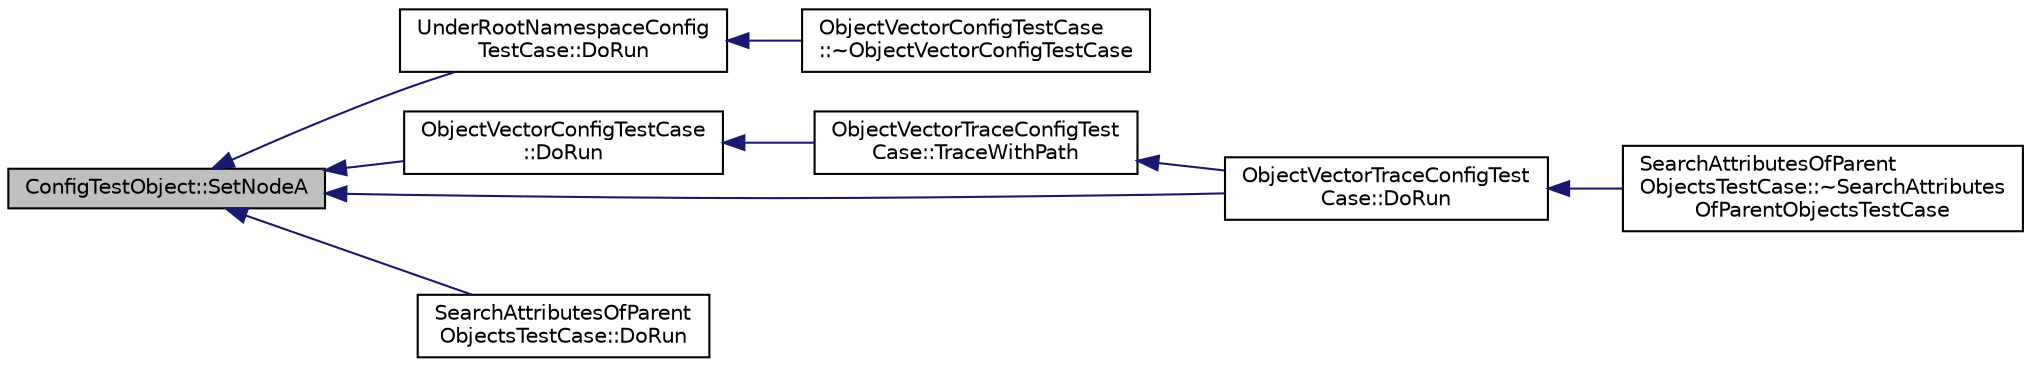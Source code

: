 digraph "ConfigTestObject::SetNodeA"
{
  edge [fontname="Helvetica",fontsize="10",labelfontname="Helvetica",labelfontsize="10"];
  node [fontname="Helvetica",fontsize="10",shape=record];
  rankdir="LR";
  Node1 [label="ConfigTestObject::SetNodeA",height=0.2,width=0.4,color="black", fillcolor="grey75", style="filled", fontcolor="black"];
  Node1 -> Node2 [dir="back",color="midnightblue",fontsize="10",style="solid"];
  Node2 [label="UnderRootNamespaceConfig\lTestCase::DoRun",height=0.2,width=0.4,color="black", fillcolor="white", style="filled",URL="$db/df8/classUnderRootNamespaceConfigTestCase.html#af551e62fce477d98e1d7575224177b65",tooltip="Implementation to actually run this TestCase. "];
  Node2 -> Node3 [dir="back",color="midnightblue",fontsize="10",style="solid"];
  Node3 [label="ObjectVectorConfigTestCase\l::~ObjectVectorConfigTestCase",height=0.2,width=0.4,color="black", fillcolor="white", style="filled",URL="$de/d22/classObjectVectorConfigTestCase.html#adf4060e04e5a68a25e3f76c2f9f601a6"];
  Node1 -> Node4 [dir="back",color="midnightblue",fontsize="10",style="solid"];
  Node4 [label="ObjectVectorConfigTestCase\l::DoRun",height=0.2,width=0.4,color="black", fillcolor="white", style="filled",URL="$de/d22/classObjectVectorConfigTestCase.html#aa573c18d1d29e49054b1ec4905e0d586",tooltip="Implementation to actually run this TestCase. "];
  Node4 -> Node5 [dir="back",color="midnightblue",fontsize="10",style="solid"];
  Node5 [label="ObjectVectorTraceConfigTest\lCase::TraceWithPath",height=0.2,width=0.4,color="black", fillcolor="white", style="filled",URL="$d9/dc1/classObjectVectorTraceConfigTestCase.html#ada1f9e79bf60cc41b23aa5dc9f7d7e01"];
  Node5 -> Node6 [dir="back",color="midnightblue",fontsize="10",style="solid"];
  Node6 [label="ObjectVectorTraceConfigTest\lCase::DoRun",height=0.2,width=0.4,color="black", fillcolor="white", style="filled",URL="$d9/dc1/classObjectVectorTraceConfigTestCase.html#a9a6e89be5025970a01de8e4fb514b750",tooltip="Implementation to actually run this TestCase. "];
  Node6 -> Node7 [dir="back",color="midnightblue",fontsize="10",style="solid"];
  Node7 [label="SearchAttributesOfParent\lObjectsTestCase::~SearchAttributes\lOfParentObjectsTestCase",height=0.2,width=0.4,color="black", fillcolor="white", style="filled",URL="$da/d07/classSearchAttributesOfParentObjectsTestCase.html#ace161b0f1a18d819ddce394add4243ef"];
  Node1 -> Node6 [dir="back",color="midnightblue",fontsize="10",style="solid"];
  Node1 -> Node8 [dir="back",color="midnightblue",fontsize="10",style="solid"];
  Node8 [label="SearchAttributesOfParent\lObjectsTestCase::DoRun",height=0.2,width=0.4,color="black", fillcolor="white", style="filled",URL="$da/d07/classSearchAttributesOfParentObjectsTestCase.html#aba3b7703d538d2d596fc02e0a99d82ab",tooltip="Implementation to actually run this TestCase. "];
}
